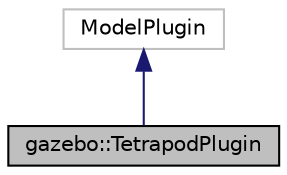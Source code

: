 digraph "gazebo::TetrapodPlugin"
{
 // LATEX_PDF_SIZE
  edge [fontname="Helvetica",fontsize="10",labelfontname="Helvetica",labelfontsize="10"];
  node [fontname="Helvetica",fontsize="10",shape=record];
  Node1 [label="gazebo::TetrapodPlugin",height=0.2,width=0.4,color="black", fillcolor="grey75", style="filled", fontcolor="black",tooltip="A plugin to control the tetrapod robot."];
  Node2 -> Node1 [dir="back",color="midnightblue",fontsize="10",style="solid",fontname="Helvetica"];
  Node2 [label="ModelPlugin",height=0.2,width=0.4,color="grey75", fillcolor="white", style="filled",tooltip=" "];
}
